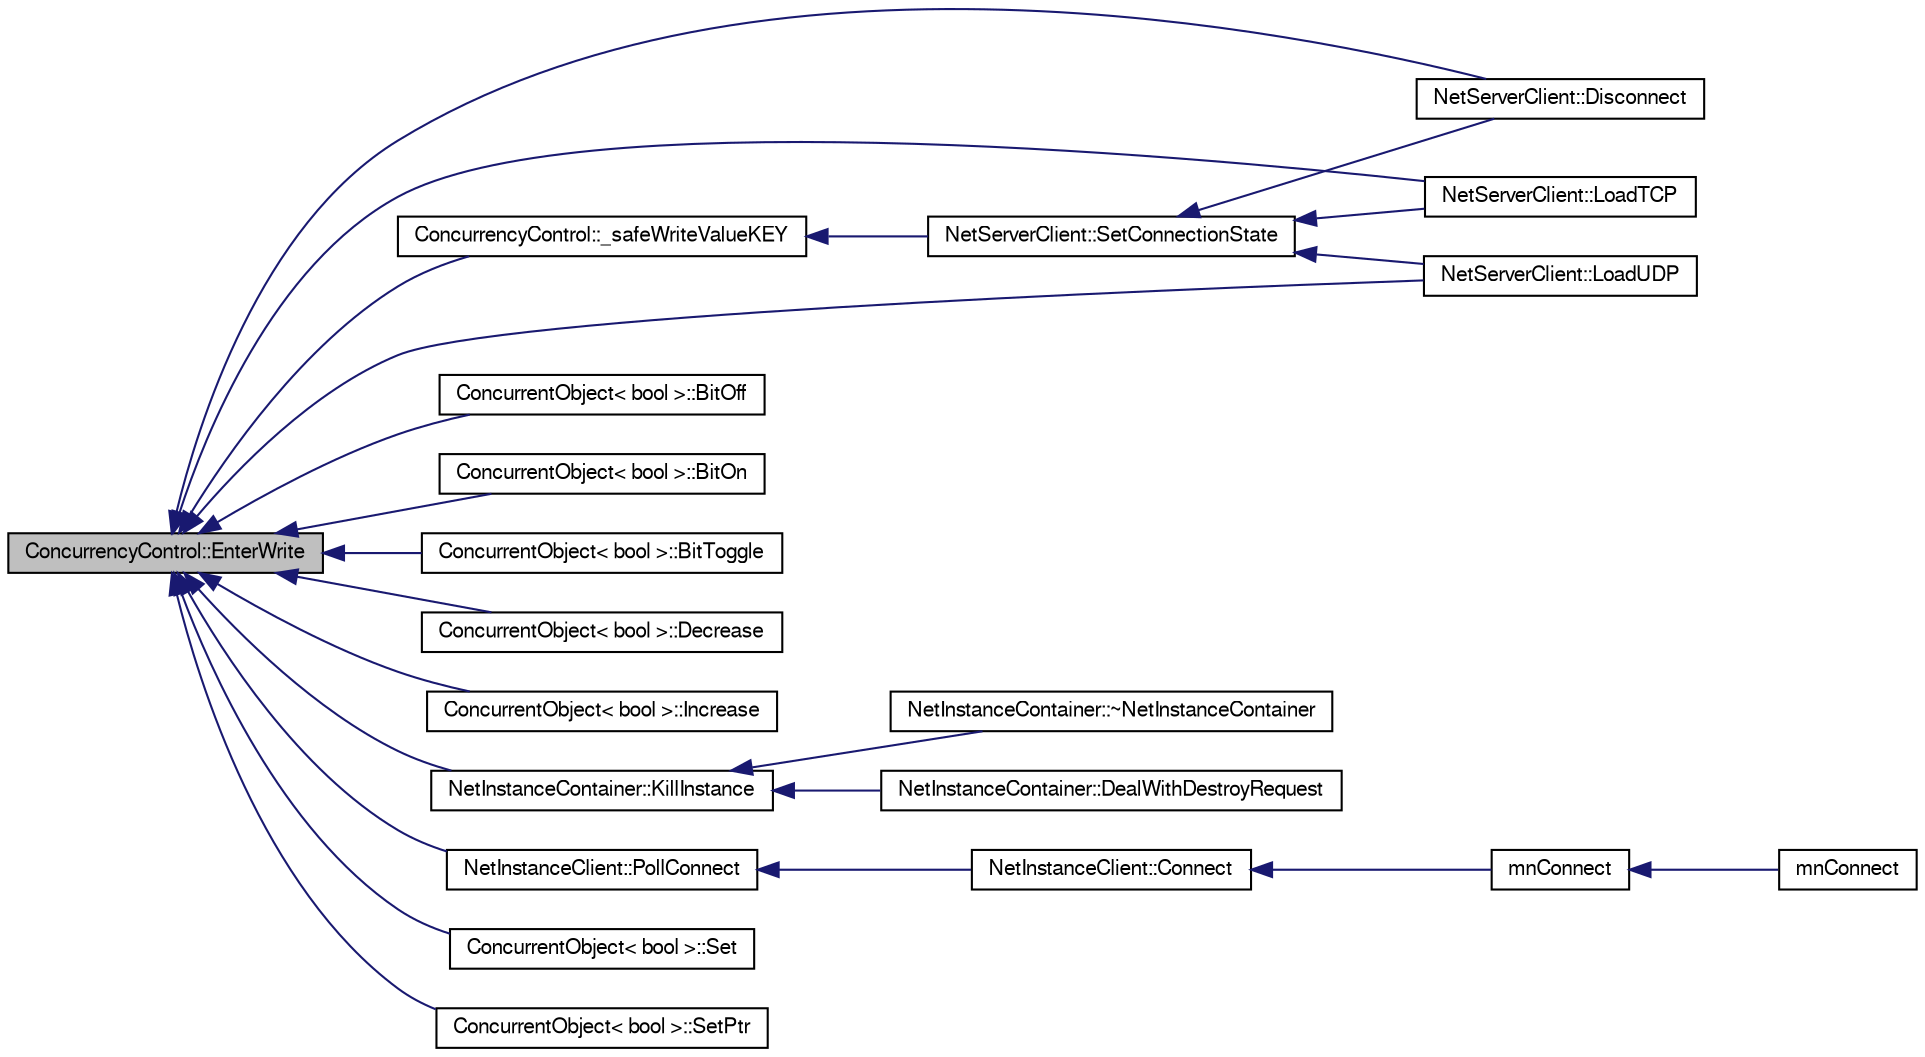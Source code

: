 digraph G
{
  edge [fontname="FreeSans",fontsize="10",labelfontname="FreeSans",labelfontsize="10"];
  node [fontname="FreeSans",fontsize="10",shape=record];
  rankdir=LR;
  Node1 [label="ConcurrencyControl::EnterWrite",height=0.2,width=0.4,color="black", fillcolor="grey75", style="filled" fontcolor="black"];
  Node1 -> Node2 [dir=back,color="midnightblue",fontsize="10",style="solid",fontname="FreeSans"];
  Node2 [label="ConcurrencyControl::_safeWriteValueKEY",height=0.2,width=0.4,color="black", fillcolor="white", style="filled",URL="$class_concurrency_control.html#acf4b74a0b483494542c178fa1aea9150"];
  Node2 -> Node3 [dir=back,color="midnightblue",fontsize="10",style="solid",fontname="FreeSans"];
  Node3 [label="NetServerClient::SetConnectionState",height=0.2,width=0.4,color="black", fillcolor="white", style="filled",URL="$class_net_server_client.html#ad071c819bd970c67180054bedea4e37f"];
  Node3 -> Node4 [dir=back,color="midnightblue",fontsize="10",style="solid",fontname="FreeSans"];
  Node4 [label="NetServerClient::Disconnect",height=0.2,width=0.4,color="black", fillcolor="white", style="filled",URL="$class_net_server_client.html#ac20ed4d125f3ef186f74c1d18515a1b5"];
  Node3 -> Node5 [dir=back,color="midnightblue",fontsize="10",style="solid",fontname="FreeSans"];
  Node5 [label="NetServerClient::LoadTCP",height=0.2,width=0.4,color="black", fillcolor="white", style="filled",URL="$class_net_server_client.html#a5aaa25f40f4855a58754e916b6938618"];
  Node3 -> Node6 [dir=back,color="midnightblue",fontsize="10",style="solid",fontname="FreeSans"];
  Node6 [label="NetServerClient::LoadUDP",height=0.2,width=0.4,color="black", fillcolor="white", style="filled",URL="$class_net_server_client.html#a158954049498675f094aec9912c13ef3"];
  Node1 -> Node7 [dir=back,color="midnightblue",fontsize="10",style="solid",fontname="FreeSans"];
  Node7 [label="ConcurrentObject\< bool \>::BitOff",height=0.2,width=0.4,color="black", fillcolor="white", style="filled",URL="$class_concurrent_object.html#a6a0609ce9574b6b1bf378ca00554f357"];
  Node1 -> Node8 [dir=back,color="midnightblue",fontsize="10",style="solid",fontname="FreeSans"];
  Node8 [label="ConcurrentObject\< bool \>::BitOn",height=0.2,width=0.4,color="black", fillcolor="white", style="filled",URL="$class_concurrent_object.html#a934a47f228a8825fe57cd50a6b78d54b"];
  Node1 -> Node9 [dir=back,color="midnightblue",fontsize="10",style="solid",fontname="FreeSans"];
  Node9 [label="ConcurrentObject\< bool \>::BitToggle",height=0.2,width=0.4,color="black", fillcolor="white", style="filled",URL="$class_concurrent_object.html#aa7cbbfa0cea86948150a2fbecd2a6bc7"];
  Node1 -> Node10 [dir=back,color="midnightblue",fontsize="10",style="solid",fontname="FreeSans"];
  Node10 [label="ConcurrentObject\< bool \>::Decrease",height=0.2,width=0.4,color="black", fillcolor="white", style="filled",URL="$class_concurrent_object.html#a3ed055e3ef9f8e2716f97d98e152479e"];
  Node1 -> Node4 [dir=back,color="midnightblue",fontsize="10",style="solid",fontname="FreeSans"];
  Node1 -> Node11 [dir=back,color="midnightblue",fontsize="10",style="solid",fontname="FreeSans"];
  Node11 [label="ConcurrentObject\< bool \>::Increase",height=0.2,width=0.4,color="black", fillcolor="white", style="filled",URL="$class_concurrent_object.html#a17b6f5797cc1b2f02a78bc644d13ad97"];
  Node1 -> Node12 [dir=back,color="midnightblue",fontsize="10",style="solid",fontname="FreeSans"];
  Node12 [label="NetInstanceContainer::KillInstance",height=0.2,width=0.4,color="black", fillcolor="white", style="filled",URL="$class_net_instance_container.html#aabdcdb5c4081bac335749e00158511bc"];
  Node12 -> Node13 [dir=back,color="midnightblue",fontsize="10",style="solid",fontname="FreeSans"];
  Node13 [label="NetInstanceContainer::DealWithDestroyRequest",height=0.2,width=0.4,color="black", fillcolor="white", style="filled",URL="$class_net_instance_container.html#ae764055a9622d4b91494146f9334eb4c"];
  Node12 -> Node14 [dir=back,color="midnightblue",fontsize="10",style="solid",fontname="FreeSans"];
  Node14 [label="NetInstanceContainer::~NetInstanceContainer",height=0.2,width=0.4,color="black", fillcolor="white", style="filled",URL="$class_net_instance_container.html#adf23fb84b078dbb6cd6b520cd19fc68a"];
  Node1 -> Node5 [dir=back,color="midnightblue",fontsize="10",style="solid",fontname="FreeSans"];
  Node1 -> Node6 [dir=back,color="midnightblue",fontsize="10",style="solid",fontname="FreeSans"];
  Node1 -> Node15 [dir=back,color="midnightblue",fontsize="10",style="solid",fontname="FreeSans"];
  Node15 [label="NetInstanceClient::PollConnect",height=0.2,width=0.4,color="black", fillcolor="white", style="filled",URL="$class_net_instance_client.html#a9f96ef6d39ce2b6a23e3a1f7fa13599f"];
  Node15 -> Node16 [dir=back,color="midnightblue",fontsize="10",style="solid",fontname="FreeSans"];
  Node16 [label="NetInstanceClient::Connect",height=0.2,width=0.4,color="black", fillcolor="white", style="filled",URL="$class_net_instance_client.html#aa4d84041c68b70e4a32c37d31311ca96"];
  Node16 -> Node17 [dir=back,color="midnightblue",fontsize="10",style="solid",fontname="FreeSans"];
  Node17 [label="mnConnect",height=0.2,width=0.4,color="black", fillcolor="white", style="filled",URL="$group__proc_commands.html#ga6ffd3536c34f39d9cacd3eb06cf41d79"];
  Node17 -> Node18 [dir=back,color="midnightblue",fontsize="10",style="solid",fontname="FreeSans"];
  Node18 [label="mnConnect",height=0.2,width=0.4,color="black", fillcolor="white", style="filled",URL="$group__proc_commands.html#ga601b506b062a594ea02a44502a7b4d0f"];
  Node1 -> Node19 [dir=back,color="midnightblue",fontsize="10",style="solid",fontname="FreeSans"];
  Node19 [label="ConcurrentObject\< bool \>::Set",height=0.2,width=0.4,color="black", fillcolor="white", style="filled",URL="$class_concurrent_object.html#a4f1186583a52ef522d3820b4a755fa82"];
  Node1 -> Node20 [dir=back,color="midnightblue",fontsize="10",style="solid",fontname="FreeSans"];
  Node20 [label="ConcurrentObject\< bool \>::SetPtr",height=0.2,width=0.4,color="black", fillcolor="white", style="filled",URL="$class_concurrent_object.html#ad10040c8e283c5c1b19c879c01e665a6"];
}
